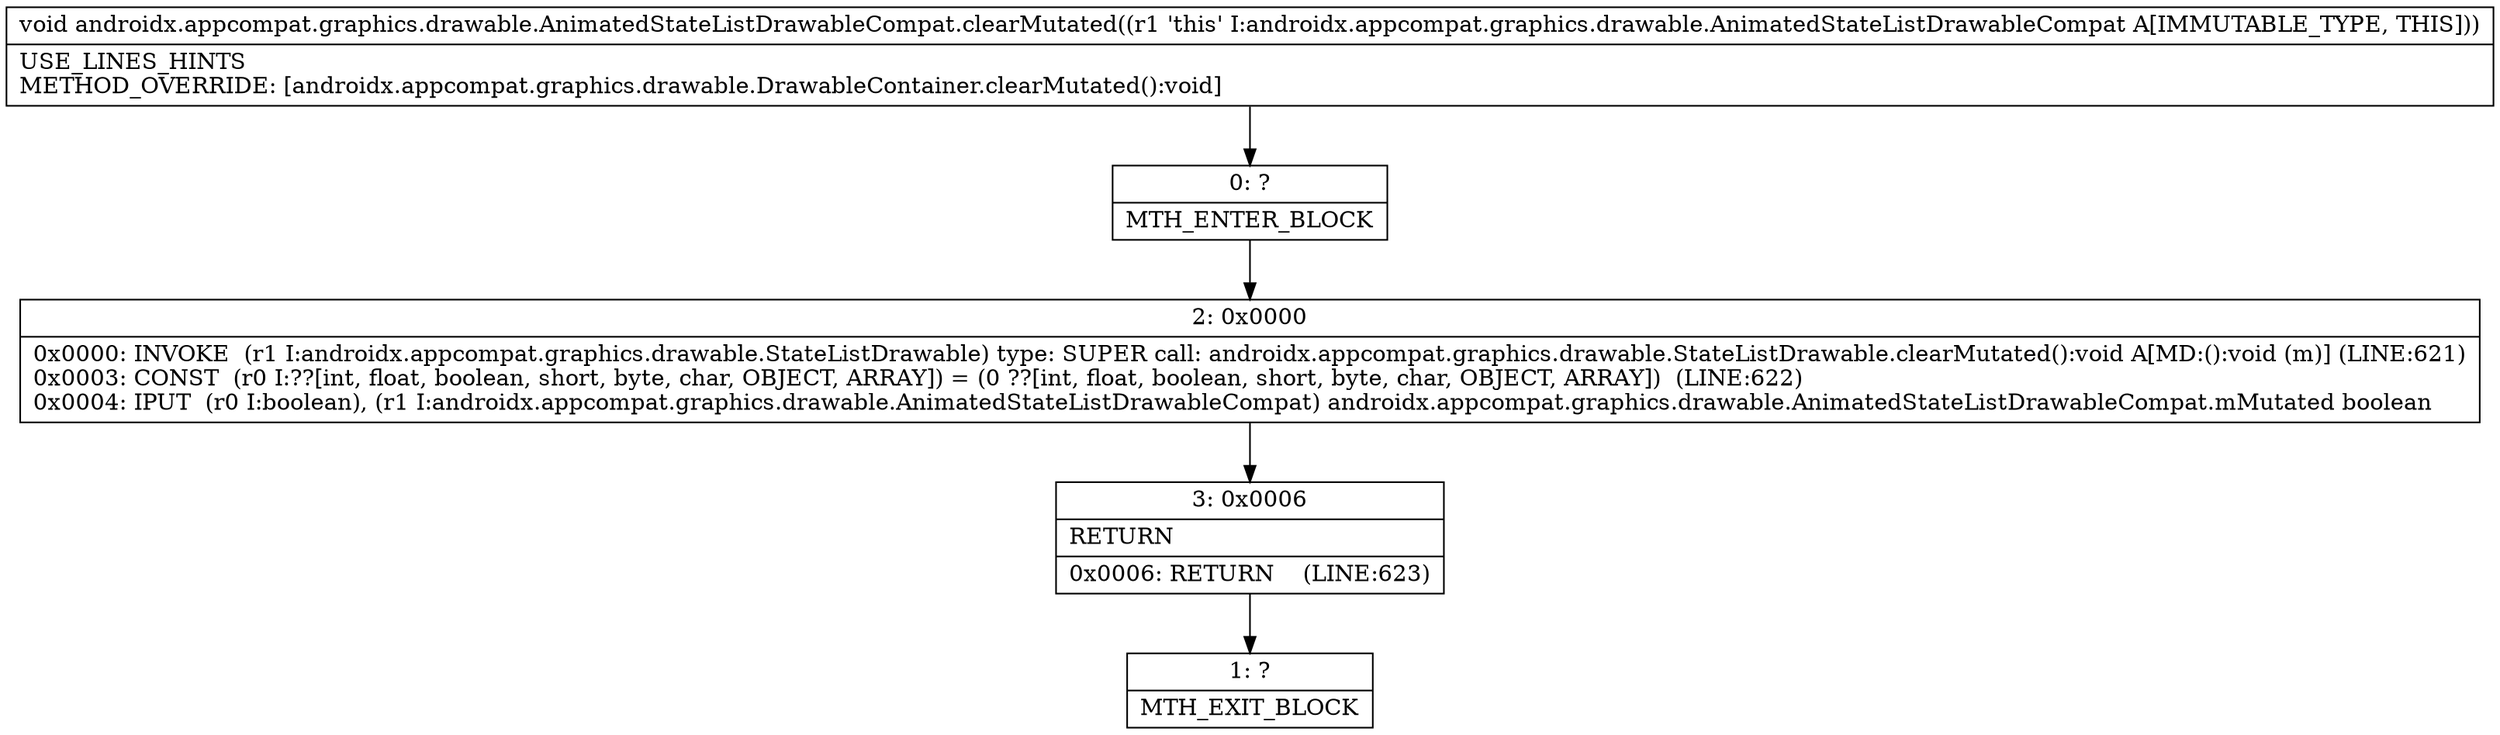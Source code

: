 digraph "CFG forandroidx.appcompat.graphics.drawable.AnimatedStateListDrawableCompat.clearMutated()V" {
Node_0 [shape=record,label="{0\:\ ?|MTH_ENTER_BLOCK\l}"];
Node_2 [shape=record,label="{2\:\ 0x0000|0x0000: INVOKE  (r1 I:androidx.appcompat.graphics.drawable.StateListDrawable) type: SUPER call: androidx.appcompat.graphics.drawable.StateListDrawable.clearMutated():void A[MD:():void (m)] (LINE:621)\l0x0003: CONST  (r0 I:??[int, float, boolean, short, byte, char, OBJECT, ARRAY]) = (0 ??[int, float, boolean, short, byte, char, OBJECT, ARRAY])  (LINE:622)\l0x0004: IPUT  (r0 I:boolean), (r1 I:androidx.appcompat.graphics.drawable.AnimatedStateListDrawableCompat) androidx.appcompat.graphics.drawable.AnimatedStateListDrawableCompat.mMutated boolean \l}"];
Node_3 [shape=record,label="{3\:\ 0x0006|RETURN\l|0x0006: RETURN    (LINE:623)\l}"];
Node_1 [shape=record,label="{1\:\ ?|MTH_EXIT_BLOCK\l}"];
MethodNode[shape=record,label="{void androidx.appcompat.graphics.drawable.AnimatedStateListDrawableCompat.clearMutated((r1 'this' I:androidx.appcompat.graphics.drawable.AnimatedStateListDrawableCompat A[IMMUTABLE_TYPE, THIS]))  | USE_LINES_HINTS\lMETHOD_OVERRIDE: [androidx.appcompat.graphics.drawable.DrawableContainer.clearMutated():void]\l}"];
MethodNode -> Node_0;Node_0 -> Node_2;
Node_2 -> Node_3;
Node_3 -> Node_1;
}

